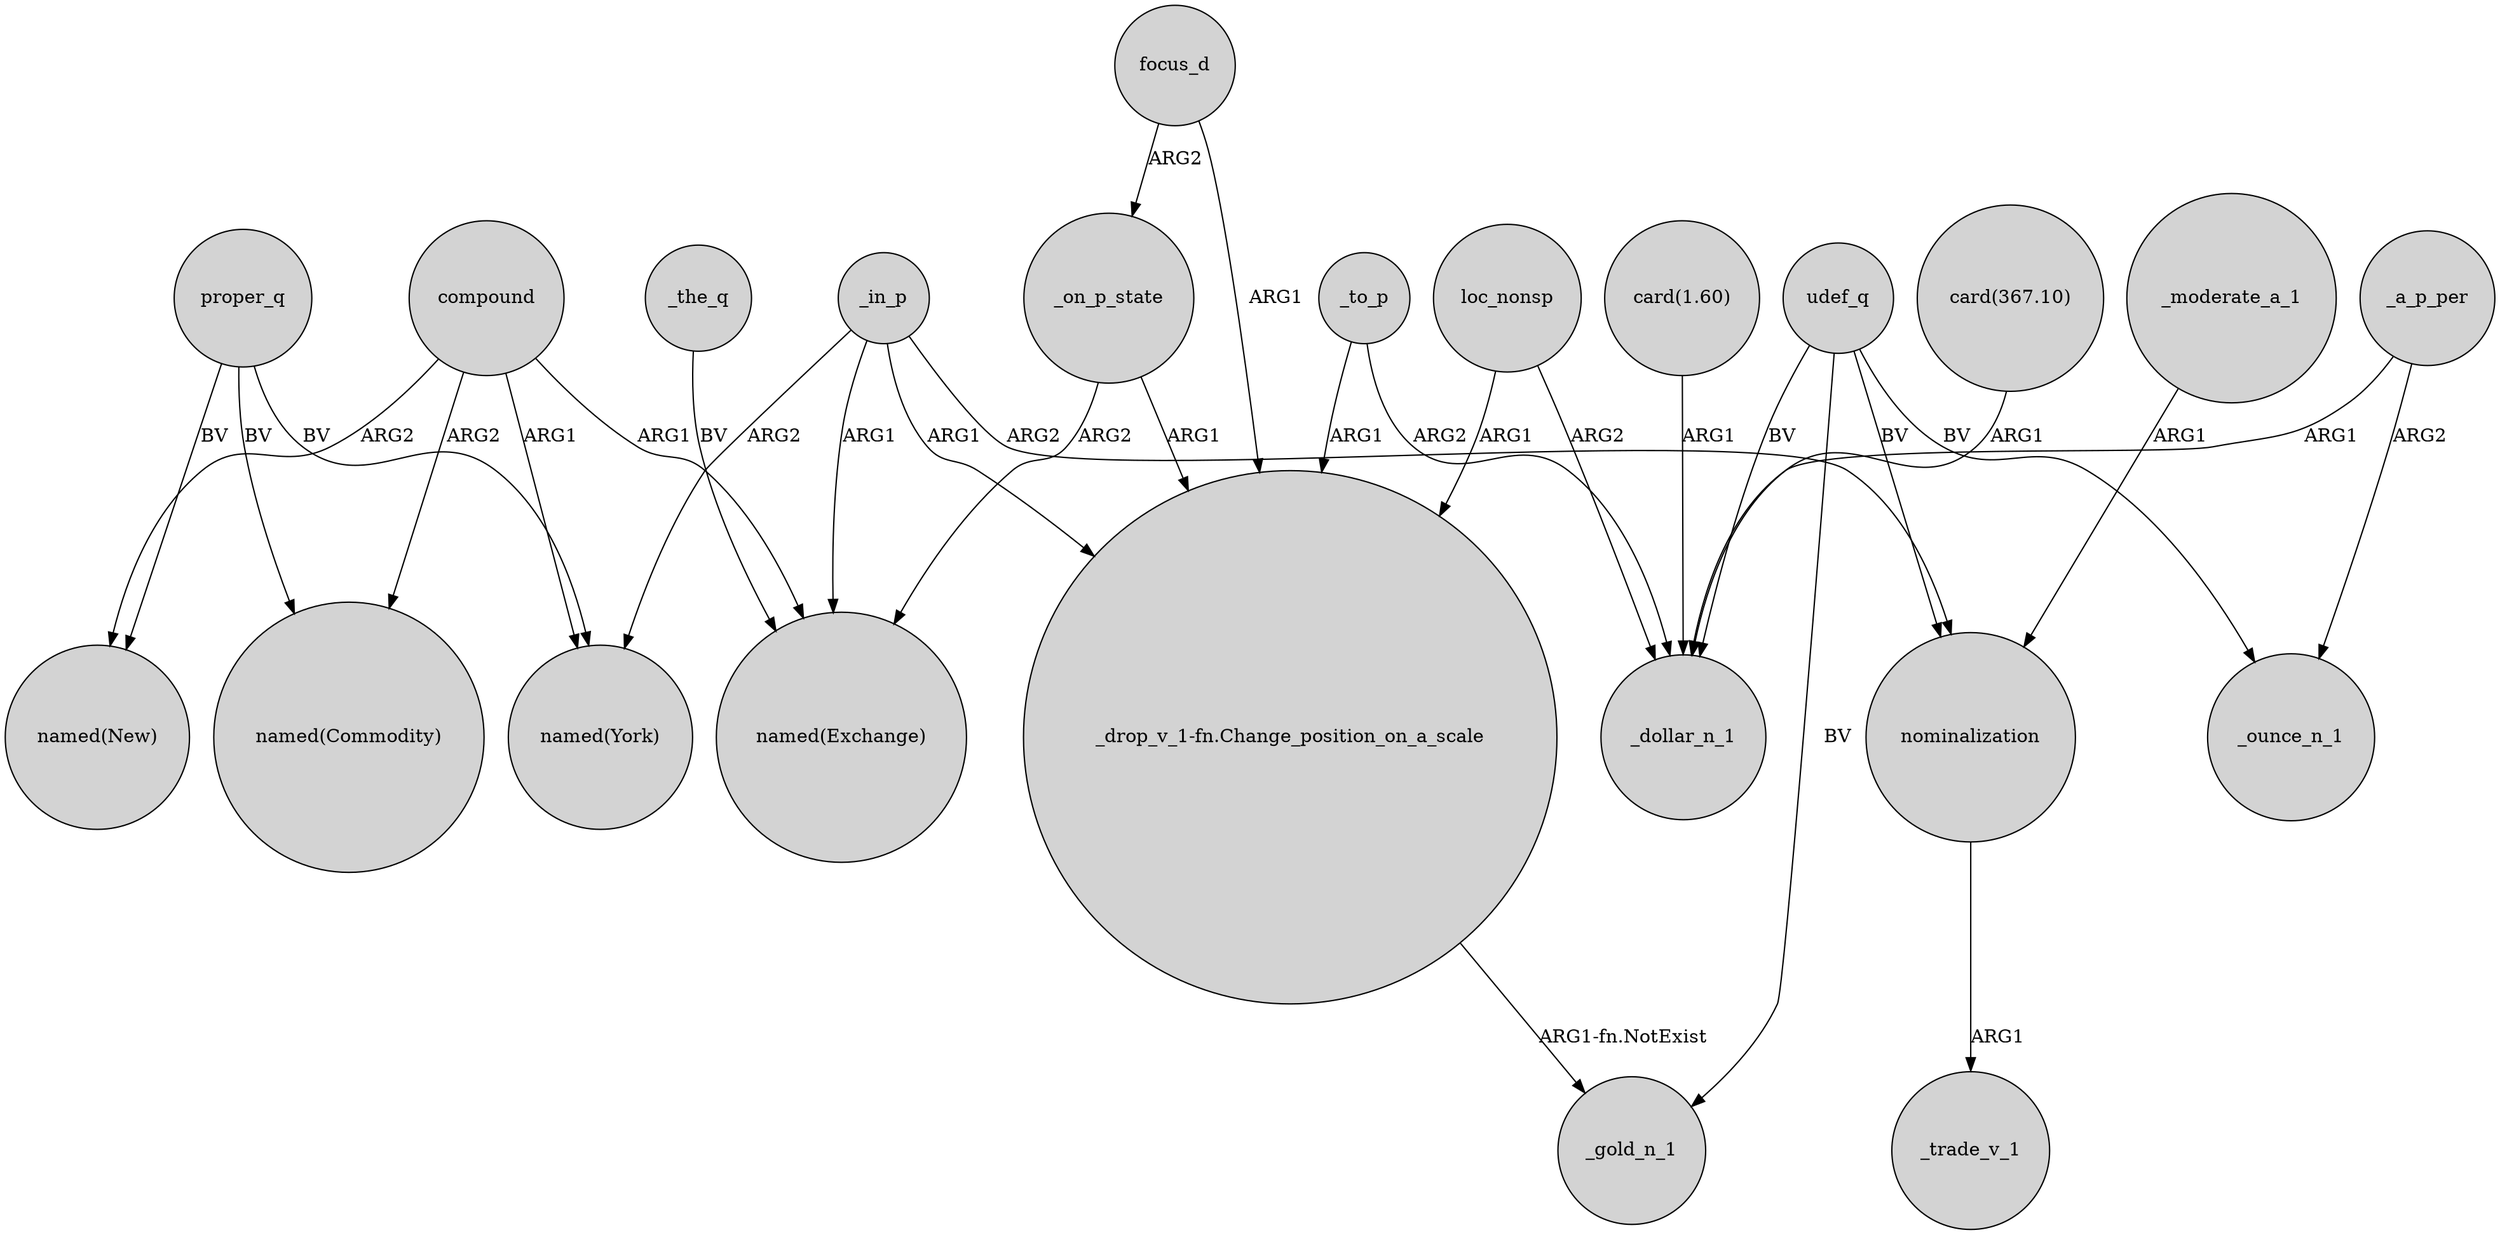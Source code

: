 digraph {
	node [shape=circle style=filled]
	compound -> "named(New)" [label=ARG2]
	_to_p -> _dollar_n_1 [label=ARG2]
	_in_p -> "_drop_v_1-fn.Change_position_on_a_scale" [label=ARG1]
	proper_q -> "named(New)" [label=BV]
	focus_d -> _on_p_state [label=ARG2]
	"_drop_v_1-fn.Change_position_on_a_scale" -> _gold_n_1 [label="ARG1-fn.NotExist"]
	_the_q -> "named(Exchange)" [label=BV]
	"card(1.60)" -> _dollar_n_1 [label=ARG1]
	udef_q -> _ounce_n_1 [label=BV]
	loc_nonsp -> _dollar_n_1 [label=ARG2]
	_in_p -> "named(Exchange)" [label=ARG1]
	nominalization -> _trade_v_1 [label=ARG1]
	loc_nonsp -> "_drop_v_1-fn.Change_position_on_a_scale" [label=ARG1]
	_on_p_state -> "named(Exchange)" [label=ARG2]
	compound -> "named(Commodity)" [label=ARG2]
	_on_p_state -> "_drop_v_1-fn.Change_position_on_a_scale" [label=ARG1]
	_a_p_per -> _dollar_n_1 [label=ARG1]
	_a_p_per -> _ounce_n_1 [label=ARG2]
	compound -> "named(York)" [label=ARG1]
	"card(367.10)" -> _dollar_n_1 [label=ARG1]
	udef_q -> _gold_n_1 [label=BV]
	_to_p -> "_drop_v_1-fn.Change_position_on_a_scale" [label=ARG1]
	compound -> "named(Exchange)" [label=ARG1]
	udef_q -> nominalization [label=BV]
	_moderate_a_1 -> nominalization [label=ARG1]
	_in_p -> "named(York)" [label=ARG2]
	focus_d -> "_drop_v_1-fn.Change_position_on_a_scale" [label=ARG1]
	_in_p -> nominalization [label=ARG2]
	proper_q -> "named(York)" [label=BV]
	proper_q -> "named(Commodity)" [label=BV]
	udef_q -> _dollar_n_1 [label=BV]
}
